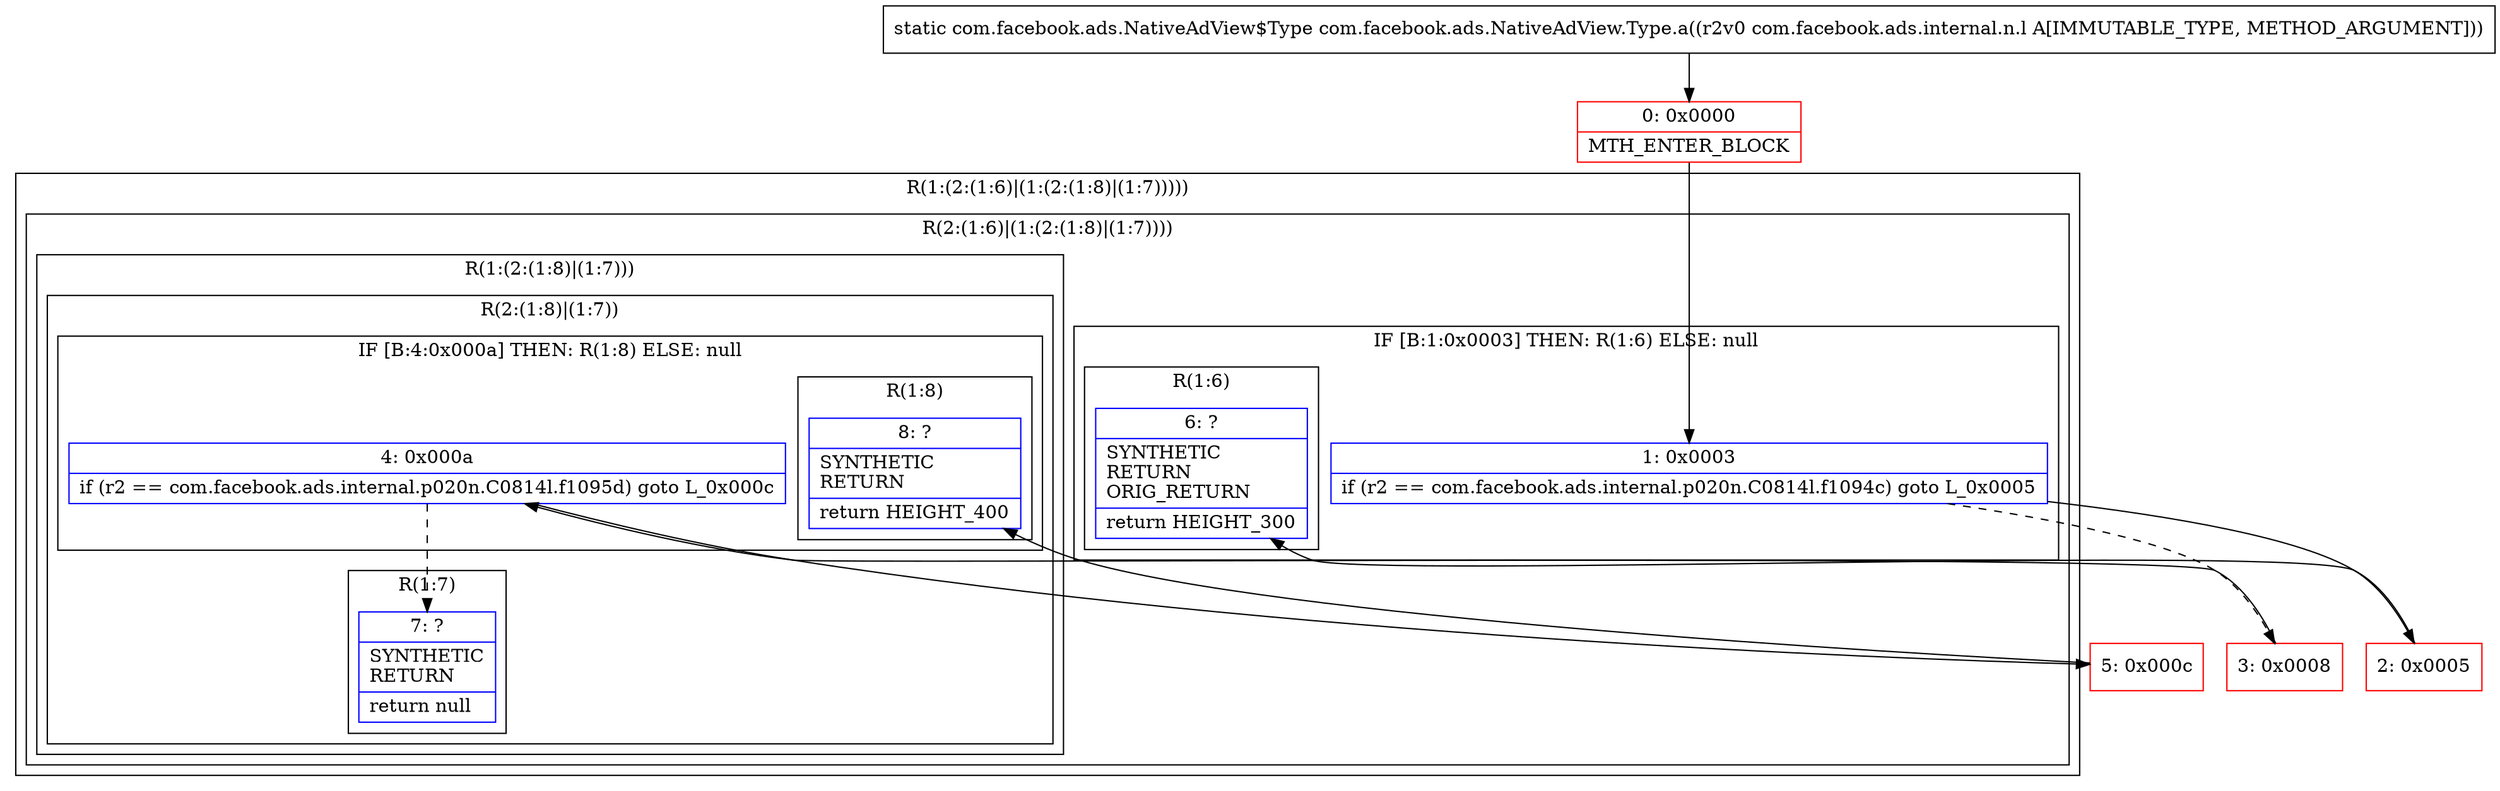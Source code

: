digraph "CFG forcom.facebook.ads.NativeAdView.Type.a(Lcom\/facebook\/ads\/internal\/n\/l;)Lcom\/facebook\/ads\/NativeAdView$Type;" {
subgraph cluster_Region_313660120 {
label = "R(1:(2:(1:6)|(1:(2:(1:8)|(1:7)))))";
node [shape=record,color=blue];
subgraph cluster_Region_1244069425 {
label = "R(2:(1:6)|(1:(2:(1:8)|(1:7))))";
node [shape=record,color=blue];
subgraph cluster_IfRegion_1085310506 {
label = "IF [B:1:0x0003] THEN: R(1:6) ELSE: null";
node [shape=record,color=blue];
Node_1 [shape=record,label="{1\:\ 0x0003|if (r2 == com.facebook.ads.internal.p020n.C0814l.f1094c) goto L_0x0005\l}"];
subgraph cluster_Region_1295146598 {
label = "R(1:6)";
node [shape=record,color=blue];
Node_6 [shape=record,label="{6\:\ ?|SYNTHETIC\lRETURN\lORIG_RETURN\l|return HEIGHT_300\l}"];
}
}
subgraph cluster_Region_1326752202 {
label = "R(1:(2:(1:8)|(1:7)))";
node [shape=record,color=blue];
subgraph cluster_Region_842926447 {
label = "R(2:(1:8)|(1:7))";
node [shape=record,color=blue];
subgraph cluster_IfRegion_1996179668 {
label = "IF [B:4:0x000a] THEN: R(1:8) ELSE: null";
node [shape=record,color=blue];
Node_4 [shape=record,label="{4\:\ 0x000a|if (r2 == com.facebook.ads.internal.p020n.C0814l.f1095d) goto L_0x000c\l}"];
subgraph cluster_Region_702937347 {
label = "R(1:8)";
node [shape=record,color=blue];
Node_8 [shape=record,label="{8\:\ ?|SYNTHETIC\lRETURN\l|return HEIGHT_400\l}"];
}
}
subgraph cluster_Region_1125455620 {
label = "R(1:7)";
node [shape=record,color=blue];
Node_7 [shape=record,label="{7\:\ ?|SYNTHETIC\lRETURN\l|return null\l}"];
}
}
}
}
}
Node_0 [shape=record,color=red,label="{0\:\ 0x0000|MTH_ENTER_BLOCK\l}"];
Node_2 [shape=record,color=red,label="{2\:\ 0x0005}"];
Node_3 [shape=record,color=red,label="{3\:\ 0x0008}"];
Node_5 [shape=record,color=red,label="{5\:\ 0x000c}"];
MethodNode[shape=record,label="{static com.facebook.ads.NativeAdView$Type com.facebook.ads.NativeAdView.Type.a((r2v0 com.facebook.ads.internal.n.l A[IMMUTABLE_TYPE, METHOD_ARGUMENT])) }"];
MethodNode -> Node_0;
Node_1 -> Node_2;
Node_1 -> Node_3[style=dashed];
Node_4 -> Node_5;
Node_4 -> Node_7[style=dashed];
Node_0 -> Node_1;
Node_2 -> Node_6;
Node_3 -> Node_4;
Node_5 -> Node_8;
}

